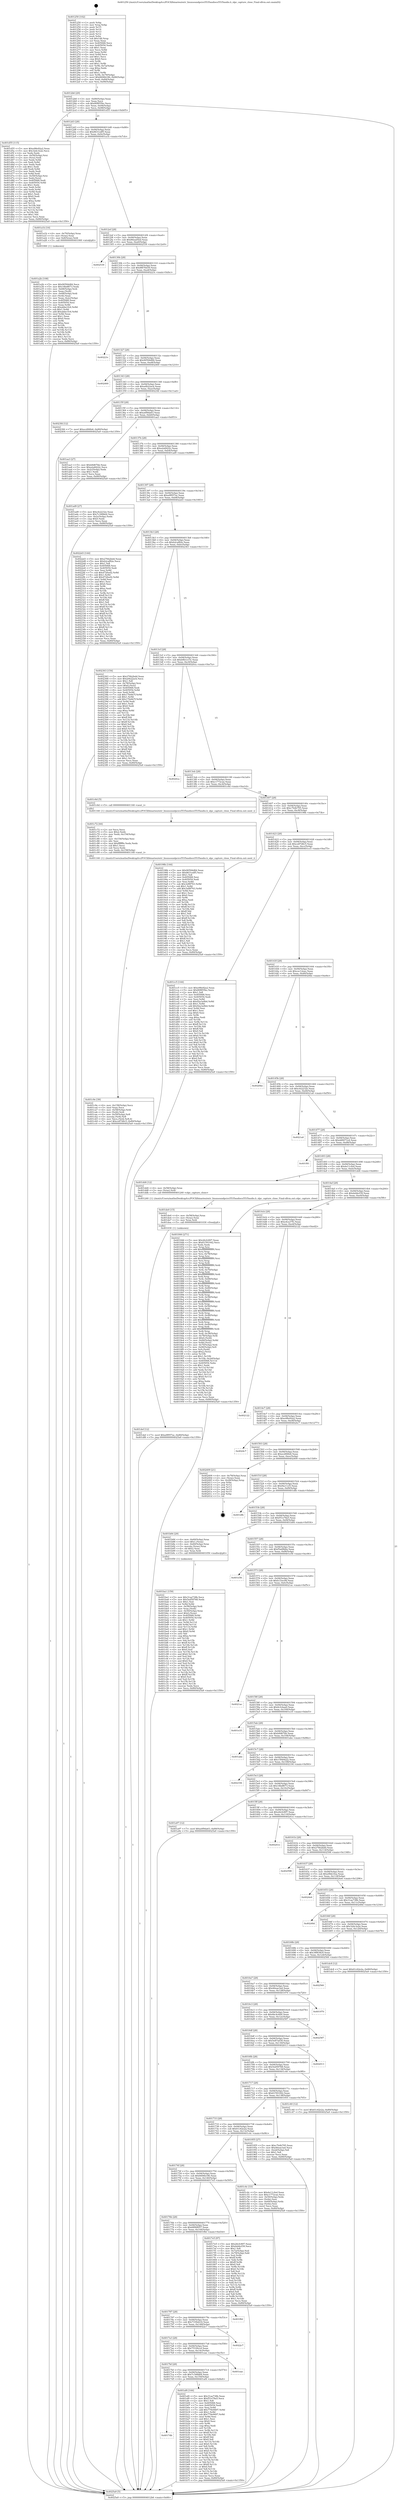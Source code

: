 digraph "0x401250" {
  label = "0x401250 (/mnt/c/Users/mathe/Desktop/tcc/POCII/binaries/extr_linuxsoundpcics5535audiocs5535audio.h_olpc_capture_close_Final-ollvm.out::main(0))"
  labelloc = "t"
  node[shape=record]

  Entry [label="",width=0.3,height=0.3,shape=circle,fillcolor=black,style=filled]
  "0x4012b6" [label="{
     0x4012b6 [29]\l
     | [instrs]\l
     &nbsp;&nbsp;0x4012b6 \<+3\>: mov -0x80(%rbp),%eax\l
     &nbsp;&nbsp;0x4012b9 \<+2\>: mov %eax,%ecx\l
     &nbsp;&nbsp;0x4012bb \<+6\>: sub $0x80f855bc,%ecx\l
     &nbsp;&nbsp;0x4012c1 \<+6\>: mov %eax,-0x94(%rbp)\l
     &nbsp;&nbsp;0x4012c7 \<+6\>: mov %ecx,-0x98(%rbp)\l
     &nbsp;&nbsp;0x4012cd \<+6\>: je 0000000000401d55 \<main+0xb05\>\l
  }"]
  "0x401d55" [label="{
     0x401d55 [115]\l
     | [instrs]\l
     &nbsp;&nbsp;0x401d55 \<+5\>: mov $0xe98e92a2,%eax\l
     &nbsp;&nbsp;0x401d5a \<+5\>: mov $0x32dc3e2e,%ecx\l
     &nbsp;&nbsp;0x401d5f \<+2\>: xor %edx,%edx\l
     &nbsp;&nbsp;0x401d61 \<+4\>: mov -0x50(%rbp),%rsi\l
     &nbsp;&nbsp;0x401d65 \<+2\>: mov (%rsi),%edi\l
     &nbsp;&nbsp;0x401d67 \<+3\>: mov %edx,%r8d\l
     &nbsp;&nbsp;0x401d6a \<+3\>: sub %edi,%r8d\l
     &nbsp;&nbsp;0x401d6d \<+2\>: mov %edx,%edi\l
     &nbsp;&nbsp;0x401d6f \<+3\>: sub $0x1,%edi\l
     &nbsp;&nbsp;0x401d72 \<+3\>: add %edi,%r8d\l
     &nbsp;&nbsp;0x401d75 \<+2\>: mov %edx,%edi\l
     &nbsp;&nbsp;0x401d77 \<+3\>: sub %r8d,%edi\l
     &nbsp;&nbsp;0x401d7a \<+4\>: mov -0x50(%rbp),%rsi\l
     &nbsp;&nbsp;0x401d7e \<+2\>: mov %edi,(%rsi)\l
     &nbsp;&nbsp;0x401d80 \<+7\>: mov 0x405068,%edi\l
     &nbsp;&nbsp;0x401d87 \<+8\>: mov 0x405054,%r8d\l
     &nbsp;&nbsp;0x401d8f \<+3\>: sub $0x1,%edx\l
     &nbsp;&nbsp;0x401d92 \<+3\>: mov %edi,%r9d\l
     &nbsp;&nbsp;0x401d95 \<+3\>: add %edx,%r9d\l
     &nbsp;&nbsp;0x401d98 \<+4\>: imul %r9d,%edi\l
     &nbsp;&nbsp;0x401d9c \<+3\>: and $0x1,%edi\l
     &nbsp;&nbsp;0x401d9f \<+3\>: cmp $0x0,%edi\l
     &nbsp;&nbsp;0x401da2 \<+4\>: sete %r10b\l
     &nbsp;&nbsp;0x401da6 \<+4\>: cmp $0xa,%r8d\l
     &nbsp;&nbsp;0x401daa \<+4\>: setl %r11b\l
     &nbsp;&nbsp;0x401dae \<+3\>: mov %r10b,%bl\l
     &nbsp;&nbsp;0x401db1 \<+3\>: and %r11b,%bl\l
     &nbsp;&nbsp;0x401db4 \<+3\>: xor %r11b,%r10b\l
     &nbsp;&nbsp;0x401db7 \<+3\>: or %r10b,%bl\l
     &nbsp;&nbsp;0x401dba \<+3\>: test $0x1,%bl\l
     &nbsp;&nbsp;0x401dbd \<+3\>: cmovne %ecx,%eax\l
     &nbsp;&nbsp;0x401dc0 \<+3\>: mov %eax,-0x80(%rbp)\l
     &nbsp;&nbsp;0x401dc3 \<+5\>: jmp 00000000004025a9 \<main+0x1359\>\l
  }"]
  "0x4012d3" [label="{
     0x4012d3 [28]\l
     | [instrs]\l
     &nbsp;&nbsp;0x4012d3 \<+5\>: jmp 00000000004012d8 \<main+0x88\>\l
     &nbsp;&nbsp;0x4012d8 \<+6\>: mov -0x94(%rbp),%eax\l
     &nbsp;&nbsp;0x4012de \<+5\>: sub $0x8631edf5,%eax\l
     &nbsp;&nbsp;0x4012e3 \<+6\>: mov %eax,-0x9c(%rbp)\l
     &nbsp;&nbsp;0x4012e9 \<+6\>: je 0000000000401a1b \<main+0x7cb\>\l
  }"]
  Exit [label="",width=0.3,height=0.3,shape=circle,fillcolor=black,style=filled,peripheries=2]
  "0x401a1b" [label="{
     0x401a1b [16]\l
     | [instrs]\l
     &nbsp;&nbsp;0x401a1b \<+4\>: mov -0x70(%rbp),%rax\l
     &nbsp;&nbsp;0x401a1f \<+3\>: mov (%rax),%rax\l
     &nbsp;&nbsp;0x401a22 \<+4\>: mov 0x8(%rax),%rdi\l
     &nbsp;&nbsp;0x401a26 \<+5\>: call 0000000000401060 \<atoi@plt\>\l
     | [calls]\l
     &nbsp;&nbsp;0x401060 \{1\} (unknown)\l
  }"]
  "0x4012ef" [label="{
     0x4012ef [28]\l
     | [instrs]\l
     &nbsp;&nbsp;0x4012ef \<+5\>: jmp 00000000004012f4 \<main+0xa4\>\l
     &nbsp;&nbsp;0x4012f4 \<+6\>: mov -0x94(%rbp),%eax\l
     &nbsp;&nbsp;0x4012fa \<+5\>: sub $0x86ead5ed,%eax\l
     &nbsp;&nbsp;0x4012ff \<+6\>: mov %eax,-0xa0(%rbp)\l
     &nbsp;&nbsp;0x401305 \<+6\>: je 0000000000402539 \<main+0x12e9\>\l
  }"]
  "0x401def" [label="{
     0x401def [12]\l
     | [instrs]\l
     &nbsp;&nbsp;0x401def \<+7\>: movl $0xa9f957ac,-0x80(%rbp)\l
     &nbsp;&nbsp;0x401df6 \<+5\>: jmp 00000000004025a9 \<main+0x1359\>\l
  }"]
  "0x402539" [label="{
     0x402539\l
  }", style=dashed]
  "0x40130b" [label="{
     0x40130b [28]\l
     | [instrs]\l
     &nbsp;&nbsp;0x40130b \<+5\>: jmp 0000000000401310 \<main+0xc0\>\l
     &nbsp;&nbsp;0x401310 \<+6\>: mov -0x94(%rbp),%eax\l
     &nbsp;&nbsp;0x401316 \<+5\>: sub $0x8f676d39,%eax\l
     &nbsp;&nbsp;0x40131b \<+6\>: mov %eax,-0xa4(%rbp)\l
     &nbsp;&nbsp;0x401321 \<+6\>: je 000000000040223c \<main+0xfec\>\l
  }"]
  "0x401de0" [label="{
     0x401de0 [15]\l
     | [instrs]\l
     &nbsp;&nbsp;0x401de0 \<+4\>: mov -0x58(%rbp),%rax\l
     &nbsp;&nbsp;0x401de4 \<+3\>: mov (%rax),%rax\l
     &nbsp;&nbsp;0x401de7 \<+3\>: mov %rax,%rdi\l
     &nbsp;&nbsp;0x401dea \<+5\>: call 0000000000401030 \<free@plt\>\l
     | [calls]\l
     &nbsp;&nbsp;0x401030 \{1\} (unknown)\l
  }"]
  "0x40223c" [label="{
     0x40223c\l
  }", style=dashed]
  "0x401327" [label="{
     0x401327 [28]\l
     | [instrs]\l
     &nbsp;&nbsp;0x401327 \<+5\>: jmp 000000000040132c \<main+0xdc\>\l
     &nbsp;&nbsp;0x40132c \<+6\>: mov -0x94(%rbp),%eax\l
     &nbsp;&nbsp;0x401332 \<+5\>: sub $0x90594d84,%eax\l
     &nbsp;&nbsp;0x401337 \<+6\>: mov %eax,-0xa8(%rbp)\l
     &nbsp;&nbsp;0x40133d \<+6\>: je 0000000000402460 \<main+0x1210\>\l
  }"]
  "0x401c9e" [label="{
     0x401c9e [39]\l
     | [instrs]\l
     &nbsp;&nbsp;0x401c9e \<+6\>: mov -0x158(%rbp),%ecx\l
     &nbsp;&nbsp;0x401ca4 \<+3\>: imul %eax,%ecx\l
     &nbsp;&nbsp;0x401ca7 \<+4\>: mov -0x58(%rbp),%rdi\l
     &nbsp;&nbsp;0x401cab \<+3\>: mov (%rdi),%rdi\l
     &nbsp;&nbsp;0x401cae \<+4\>: mov -0x50(%rbp),%r8\l
     &nbsp;&nbsp;0x401cb2 \<+3\>: movslq (%r8),%r8\l
     &nbsp;&nbsp;0x401cb5 \<+4\>: mov %ecx,(%rdi,%r8,4)\l
     &nbsp;&nbsp;0x401cb9 \<+7\>: movl $0xce87d6c5,-0x80(%rbp)\l
     &nbsp;&nbsp;0x401cc0 \<+5\>: jmp 00000000004025a9 \<main+0x1359\>\l
  }"]
  "0x402460" [label="{
     0x402460\l
  }", style=dashed]
  "0x401343" [label="{
     0x401343 [28]\l
     | [instrs]\l
     &nbsp;&nbsp;0x401343 \<+5\>: jmp 0000000000401348 \<main+0xf8\>\l
     &nbsp;&nbsp;0x401348 \<+6\>: mov -0x94(%rbp),%eax\l
     &nbsp;&nbsp;0x40134e \<+5\>: sub $0xa0b22acb,%eax\l
     &nbsp;&nbsp;0x401353 \<+6\>: mov %eax,-0xac(%rbp)\l
     &nbsp;&nbsp;0x401359 \<+6\>: je 00000000004023fd \<main+0x11ad\>\l
  }"]
  "0x401c72" [label="{
     0x401c72 [44]\l
     | [instrs]\l
     &nbsp;&nbsp;0x401c72 \<+2\>: xor %ecx,%ecx\l
     &nbsp;&nbsp;0x401c74 \<+5\>: mov $0x2,%edx\l
     &nbsp;&nbsp;0x401c79 \<+6\>: mov %edx,-0x154(%rbp)\l
     &nbsp;&nbsp;0x401c7f \<+1\>: cltd\l
     &nbsp;&nbsp;0x401c80 \<+6\>: mov -0x154(%rbp),%esi\l
     &nbsp;&nbsp;0x401c86 \<+2\>: idiv %esi\l
     &nbsp;&nbsp;0x401c88 \<+6\>: imul $0xfffffffe,%edx,%edx\l
     &nbsp;&nbsp;0x401c8e \<+3\>: sub $0x1,%ecx\l
     &nbsp;&nbsp;0x401c91 \<+2\>: sub %ecx,%edx\l
     &nbsp;&nbsp;0x401c93 \<+6\>: mov %edx,-0x158(%rbp)\l
     &nbsp;&nbsp;0x401c99 \<+5\>: call 0000000000401160 \<next_i\>\l
     | [calls]\l
     &nbsp;&nbsp;0x401160 \{1\} (/mnt/c/Users/mathe/Desktop/tcc/POCII/binaries/extr_linuxsoundpcics5535audiocs5535audio.h_olpc_capture_close_Final-ollvm.out::next_i)\l
  }"]
  "0x4023fd" [label="{
     0x4023fd [12]\l
     | [instrs]\l
     &nbsp;&nbsp;0x4023fd \<+7\>: movl $0xecd06fe6,-0x80(%rbp)\l
     &nbsp;&nbsp;0x402404 \<+5\>: jmp 00000000004025a9 \<main+0x1359\>\l
  }"]
  "0x40135f" [label="{
     0x40135f [28]\l
     | [instrs]\l
     &nbsp;&nbsp;0x40135f \<+5\>: jmp 0000000000401364 \<main+0x114\>\l
     &nbsp;&nbsp;0x401364 \<+6\>: mov -0x94(%rbp),%eax\l
     &nbsp;&nbsp;0x40136a \<+5\>: sub $0xa0f9da63,%eax\l
     &nbsp;&nbsp;0x40136f \<+6\>: mov %eax,-0xb0(%rbp)\l
     &nbsp;&nbsp;0x401375 \<+6\>: je 0000000000401aa3 \<main+0x853\>\l
  }"]
  "0x401ba1" [label="{
     0x401ba1 [159]\l
     | [instrs]\l
     &nbsp;&nbsp;0x401ba1 \<+5\>: mov $0x31aa738b,%ecx\l
     &nbsp;&nbsp;0x401ba6 \<+5\>: mov $0x5ed59768,%edx\l
     &nbsp;&nbsp;0x401bab \<+3\>: mov $0x1,%sil\l
     &nbsp;&nbsp;0x401bae \<+3\>: xor %r8d,%r8d\l
     &nbsp;&nbsp;0x401bb1 \<+4\>: mov -0x58(%rbp),%rdi\l
     &nbsp;&nbsp;0x401bb5 \<+3\>: mov %rax,(%rdi)\l
     &nbsp;&nbsp;0x401bb8 \<+4\>: mov -0x50(%rbp),%rax\l
     &nbsp;&nbsp;0x401bbc \<+6\>: movl $0x0,(%rax)\l
     &nbsp;&nbsp;0x401bc2 \<+8\>: mov 0x405068,%r9d\l
     &nbsp;&nbsp;0x401bca \<+8\>: mov 0x405054,%r10d\l
     &nbsp;&nbsp;0x401bd2 \<+4\>: sub $0x1,%r8d\l
     &nbsp;&nbsp;0x401bd6 \<+3\>: mov %r9d,%r11d\l
     &nbsp;&nbsp;0x401bd9 \<+3\>: add %r8d,%r11d\l
     &nbsp;&nbsp;0x401bdc \<+4\>: imul %r11d,%r9d\l
     &nbsp;&nbsp;0x401be0 \<+4\>: and $0x1,%r9d\l
     &nbsp;&nbsp;0x401be4 \<+4\>: cmp $0x0,%r9d\l
     &nbsp;&nbsp;0x401be8 \<+3\>: sete %bl\l
     &nbsp;&nbsp;0x401beb \<+4\>: cmp $0xa,%r10d\l
     &nbsp;&nbsp;0x401bef \<+4\>: setl %r14b\l
     &nbsp;&nbsp;0x401bf3 \<+3\>: mov %bl,%r15b\l
     &nbsp;&nbsp;0x401bf6 \<+4\>: xor $0xff,%r15b\l
     &nbsp;&nbsp;0x401bfa \<+3\>: mov %r14b,%r12b\l
     &nbsp;&nbsp;0x401bfd \<+4\>: xor $0xff,%r12b\l
     &nbsp;&nbsp;0x401c01 \<+4\>: xor $0x0,%sil\l
     &nbsp;&nbsp;0x401c05 \<+3\>: mov %r15b,%r13b\l
     &nbsp;&nbsp;0x401c08 \<+4\>: and $0x0,%r13b\l
     &nbsp;&nbsp;0x401c0c \<+3\>: and %sil,%bl\l
     &nbsp;&nbsp;0x401c0f \<+3\>: mov %r12b,%al\l
     &nbsp;&nbsp;0x401c12 \<+2\>: and $0x0,%al\l
     &nbsp;&nbsp;0x401c14 \<+3\>: and %sil,%r14b\l
     &nbsp;&nbsp;0x401c17 \<+3\>: or %bl,%r13b\l
     &nbsp;&nbsp;0x401c1a \<+3\>: or %r14b,%al\l
     &nbsp;&nbsp;0x401c1d \<+3\>: xor %al,%r13b\l
     &nbsp;&nbsp;0x401c20 \<+3\>: or %r12b,%r15b\l
     &nbsp;&nbsp;0x401c23 \<+4\>: xor $0xff,%r15b\l
     &nbsp;&nbsp;0x401c27 \<+4\>: or $0x0,%sil\l
     &nbsp;&nbsp;0x401c2b \<+3\>: and %sil,%r15b\l
     &nbsp;&nbsp;0x401c2e \<+3\>: or %r15b,%r13b\l
     &nbsp;&nbsp;0x401c31 \<+4\>: test $0x1,%r13b\l
     &nbsp;&nbsp;0x401c35 \<+3\>: cmovne %edx,%ecx\l
     &nbsp;&nbsp;0x401c38 \<+3\>: mov %ecx,-0x80(%rbp)\l
     &nbsp;&nbsp;0x401c3b \<+5\>: jmp 00000000004025a9 \<main+0x1359\>\l
  }"]
  "0x401aa3" [label="{
     0x401aa3 [27]\l
     | [instrs]\l
     &nbsp;&nbsp;0x401aa3 \<+5\>: mov $0xb9d67bb,%eax\l
     &nbsp;&nbsp;0x401aa8 \<+5\>: mov $0xa2a8422c,%ecx\l
     &nbsp;&nbsp;0x401aad \<+3\>: mov -0x2c(%rbp),%edx\l
     &nbsp;&nbsp;0x401ab0 \<+3\>: cmp $0x1,%edx\l
     &nbsp;&nbsp;0x401ab3 \<+3\>: cmovl %ecx,%eax\l
     &nbsp;&nbsp;0x401ab6 \<+3\>: mov %eax,-0x80(%rbp)\l
     &nbsp;&nbsp;0x401ab9 \<+5\>: jmp 00000000004025a9 \<main+0x1359\>\l
  }"]
  "0x40137b" [label="{
     0x40137b [28]\l
     | [instrs]\l
     &nbsp;&nbsp;0x40137b \<+5\>: jmp 0000000000401380 \<main+0x130\>\l
     &nbsp;&nbsp;0x401380 \<+6\>: mov -0x94(%rbp),%eax\l
     &nbsp;&nbsp;0x401386 \<+5\>: sub $0xa2a8422c,%eax\l
     &nbsp;&nbsp;0x40138b \<+6\>: mov %eax,-0xb4(%rbp)\l
     &nbsp;&nbsp;0x401391 \<+6\>: je 0000000000401ad9 \<main+0x889\>\l
  }"]
  "0x4017db" [label="{
     0x4017db\l
  }", style=dashed]
  "0x401ad9" [label="{
     0x401ad9 [27]\l
     | [instrs]\l
     &nbsp;&nbsp;0x401ad9 \<+5\>: mov $0xcfe2232e,%eax\l
     &nbsp;&nbsp;0x401ade \<+5\>: mov $0x7c348b64,%ecx\l
     &nbsp;&nbsp;0x401ae3 \<+3\>: mov -0x2c(%rbp),%edx\l
     &nbsp;&nbsp;0x401ae6 \<+3\>: cmp $0x0,%edx\l
     &nbsp;&nbsp;0x401ae9 \<+3\>: cmove %ecx,%eax\l
     &nbsp;&nbsp;0x401aec \<+3\>: mov %eax,-0x80(%rbp)\l
     &nbsp;&nbsp;0x401aef \<+5\>: jmp 00000000004025a9 \<main+0x1359\>\l
  }"]
  "0x401397" [label="{
     0x401397 [28]\l
     | [instrs]\l
     &nbsp;&nbsp;0x401397 \<+5\>: jmp 000000000040139c \<main+0x14c\>\l
     &nbsp;&nbsp;0x40139c \<+6\>: mov -0x94(%rbp),%eax\l
     &nbsp;&nbsp;0x4013a2 \<+5\>: sub $0xa9f957ac,%eax\l
     &nbsp;&nbsp;0x4013a7 \<+6\>: mov %eax,-0xb8(%rbp)\l
     &nbsp;&nbsp;0x4013ad \<+6\>: je 00000000004022d3 \<main+0x1083\>\l
  }"]
  "0x401af4" [label="{
     0x401af4 [144]\l
     | [instrs]\l
     &nbsp;&nbsp;0x401af4 \<+5\>: mov $0x31aa738b,%eax\l
     &nbsp;&nbsp;0x401af9 \<+5\>: mov $0xf51e78a5,%ecx\l
     &nbsp;&nbsp;0x401afe \<+2\>: mov $0x1,%dl\l
     &nbsp;&nbsp;0x401b00 \<+7\>: mov 0x405068,%esi\l
     &nbsp;&nbsp;0x401b07 \<+7\>: mov 0x405054,%edi\l
     &nbsp;&nbsp;0x401b0e \<+3\>: mov %esi,%r8d\l
     &nbsp;&nbsp;0x401b11 \<+7\>: add $0x779e9497,%r8d\l
     &nbsp;&nbsp;0x401b18 \<+4\>: sub $0x1,%r8d\l
     &nbsp;&nbsp;0x401b1c \<+7\>: sub $0x779e9497,%r8d\l
     &nbsp;&nbsp;0x401b23 \<+4\>: imul %r8d,%esi\l
     &nbsp;&nbsp;0x401b27 \<+3\>: and $0x1,%esi\l
     &nbsp;&nbsp;0x401b2a \<+3\>: cmp $0x0,%esi\l
     &nbsp;&nbsp;0x401b2d \<+4\>: sete %r9b\l
     &nbsp;&nbsp;0x401b31 \<+3\>: cmp $0xa,%edi\l
     &nbsp;&nbsp;0x401b34 \<+4\>: setl %r10b\l
     &nbsp;&nbsp;0x401b38 \<+3\>: mov %r9b,%r11b\l
     &nbsp;&nbsp;0x401b3b \<+4\>: xor $0xff,%r11b\l
     &nbsp;&nbsp;0x401b3f \<+3\>: mov %r10b,%bl\l
     &nbsp;&nbsp;0x401b42 \<+3\>: xor $0xff,%bl\l
     &nbsp;&nbsp;0x401b45 \<+3\>: xor $0x0,%dl\l
     &nbsp;&nbsp;0x401b48 \<+3\>: mov %r11b,%r14b\l
     &nbsp;&nbsp;0x401b4b \<+4\>: and $0x0,%r14b\l
     &nbsp;&nbsp;0x401b4f \<+3\>: and %dl,%r9b\l
     &nbsp;&nbsp;0x401b52 \<+3\>: mov %bl,%r15b\l
     &nbsp;&nbsp;0x401b55 \<+4\>: and $0x0,%r15b\l
     &nbsp;&nbsp;0x401b59 \<+3\>: and %dl,%r10b\l
     &nbsp;&nbsp;0x401b5c \<+3\>: or %r9b,%r14b\l
     &nbsp;&nbsp;0x401b5f \<+3\>: or %r10b,%r15b\l
     &nbsp;&nbsp;0x401b62 \<+3\>: xor %r15b,%r14b\l
     &nbsp;&nbsp;0x401b65 \<+3\>: or %bl,%r11b\l
     &nbsp;&nbsp;0x401b68 \<+4\>: xor $0xff,%r11b\l
     &nbsp;&nbsp;0x401b6c \<+3\>: or $0x0,%dl\l
     &nbsp;&nbsp;0x401b6f \<+3\>: and %dl,%r11b\l
     &nbsp;&nbsp;0x401b72 \<+3\>: or %r11b,%r14b\l
     &nbsp;&nbsp;0x401b75 \<+4\>: test $0x1,%r14b\l
     &nbsp;&nbsp;0x401b79 \<+3\>: cmovne %ecx,%eax\l
     &nbsp;&nbsp;0x401b7c \<+3\>: mov %eax,-0x80(%rbp)\l
     &nbsp;&nbsp;0x401b7f \<+5\>: jmp 00000000004025a9 \<main+0x1359\>\l
  }"]
  "0x4022d3" [label="{
     0x4022d3 [144]\l
     | [instrs]\l
     &nbsp;&nbsp;0x4022d3 \<+5\>: mov $0x276b2bdd,%eax\l
     &nbsp;&nbsp;0x4022d8 \<+5\>: mov $0xb2caf82e,%ecx\l
     &nbsp;&nbsp;0x4022dd \<+2\>: mov $0x1,%dl\l
     &nbsp;&nbsp;0x4022df \<+7\>: mov 0x405068,%esi\l
     &nbsp;&nbsp;0x4022e6 \<+7\>: mov 0x405054,%edi\l
     &nbsp;&nbsp;0x4022ed \<+3\>: mov %esi,%r8d\l
     &nbsp;&nbsp;0x4022f0 \<+7\>: sub $0x472feef2,%r8d\l
     &nbsp;&nbsp;0x4022f7 \<+4\>: sub $0x1,%r8d\l
     &nbsp;&nbsp;0x4022fb \<+7\>: add $0x472feef2,%r8d\l
     &nbsp;&nbsp;0x402302 \<+4\>: imul %r8d,%esi\l
     &nbsp;&nbsp;0x402306 \<+3\>: and $0x1,%esi\l
     &nbsp;&nbsp;0x402309 \<+3\>: cmp $0x0,%esi\l
     &nbsp;&nbsp;0x40230c \<+4\>: sete %r9b\l
     &nbsp;&nbsp;0x402310 \<+3\>: cmp $0xa,%edi\l
     &nbsp;&nbsp;0x402313 \<+4\>: setl %r10b\l
     &nbsp;&nbsp;0x402317 \<+3\>: mov %r9b,%r11b\l
     &nbsp;&nbsp;0x40231a \<+4\>: xor $0xff,%r11b\l
     &nbsp;&nbsp;0x40231e \<+3\>: mov %r10b,%bl\l
     &nbsp;&nbsp;0x402321 \<+3\>: xor $0xff,%bl\l
     &nbsp;&nbsp;0x402324 \<+3\>: xor $0x1,%dl\l
     &nbsp;&nbsp;0x402327 \<+3\>: mov %r11b,%r14b\l
     &nbsp;&nbsp;0x40232a \<+4\>: and $0xff,%r14b\l
     &nbsp;&nbsp;0x40232e \<+3\>: and %dl,%r9b\l
     &nbsp;&nbsp;0x402331 \<+3\>: mov %bl,%r15b\l
     &nbsp;&nbsp;0x402334 \<+4\>: and $0xff,%r15b\l
     &nbsp;&nbsp;0x402338 \<+3\>: and %dl,%r10b\l
     &nbsp;&nbsp;0x40233b \<+3\>: or %r9b,%r14b\l
     &nbsp;&nbsp;0x40233e \<+3\>: or %r10b,%r15b\l
     &nbsp;&nbsp;0x402341 \<+3\>: xor %r15b,%r14b\l
     &nbsp;&nbsp;0x402344 \<+3\>: or %bl,%r11b\l
     &nbsp;&nbsp;0x402347 \<+4\>: xor $0xff,%r11b\l
     &nbsp;&nbsp;0x40234b \<+3\>: or $0x1,%dl\l
     &nbsp;&nbsp;0x40234e \<+3\>: and %dl,%r11b\l
     &nbsp;&nbsp;0x402351 \<+3\>: or %r11b,%r14b\l
     &nbsp;&nbsp;0x402354 \<+4\>: test $0x1,%r14b\l
     &nbsp;&nbsp;0x402358 \<+3\>: cmovne %ecx,%eax\l
     &nbsp;&nbsp;0x40235b \<+3\>: mov %eax,-0x80(%rbp)\l
     &nbsp;&nbsp;0x40235e \<+5\>: jmp 00000000004025a9 \<main+0x1359\>\l
  }"]
  "0x4013b3" [label="{
     0x4013b3 [28]\l
     | [instrs]\l
     &nbsp;&nbsp;0x4013b3 \<+5\>: jmp 00000000004013b8 \<main+0x168\>\l
     &nbsp;&nbsp;0x4013b8 \<+6\>: mov -0x94(%rbp),%eax\l
     &nbsp;&nbsp;0x4013be \<+5\>: sub $0xb2caf82e,%eax\l
     &nbsp;&nbsp;0x4013c3 \<+6\>: mov %eax,-0xbc(%rbp)\l
     &nbsp;&nbsp;0x4013c9 \<+6\>: je 0000000000402363 \<main+0x1113\>\l
  }"]
  "0x4017bf" [label="{
     0x4017bf [28]\l
     | [instrs]\l
     &nbsp;&nbsp;0x4017bf \<+5\>: jmp 00000000004017c4 \<main+0x574\>\l
     &nbsp;&nbsp;0x4017c4 \<+6\>: mov -0x94(%rbp),%eax\l
     &nbsp;&nbsp;0x4017ca \<+5\>: sub $0x7c348b64,%eax\l
     &nbsp;&nbsp;0x4017cf \<+6\>: mov %eax,-0x150(%rbp)\l
     &nbsp;&nbsp;0x4017d5 \<+6\>: je 0000000000401af4 \<main+0x8a4\>\l
  }"]
  "0x402363" [label="{
     0x402363 [154]\l
     | [instrs]\l
     &nbsp;&nbsp;0x402363 \<+5\>: mov $0x276b2bdd,%eax\l
     &nbsp;&nbsp;0x402368 \<+5\>: mov $0xa0b22acb,%ecx\l
     &nbsp;&nbsp;0x40236d \<+2\>: mov $0x1,%dl\l
     &nbsp;&nbsp;0x40236f \<+4\>: mov -0x78(%rbp),%rsi\l
     &nbsp;&nbsp;0x402373 \<+6\>: movl $0x0,(%rsi)\l
     &nbsp;&nbsp;0x402379 \<+7\>: mov 0x405068,%edi\l
     &nbsp;&nbsp;0x402380 \<+8\>: mov 0x405054,%r8d\l
     &nbsp;&nbsp;0x402388 \<+3\>: mov %edi,%r9d\l
     &nbsp;&nbsp;0x40238b \<+7\>: sub $0x17fe6b7f,%r9d\l
     &nbsp;&nbsp;0x402392 \<+4\>: sub $0x1,%r9d\l
     &nbsp;&nbsp;0x402396 \<+7\>: add $0x17fe6b7f,%r9d\l
     &nbsp;&nbsp;0x40239d \<+4\>: imul %r9d,%edi\l
     &nbsp;&nbsp;0x4023a1 \<+3\>: and $0x1,%edi\l
     &nbsp;&nbsp;0x4023a4 \<+3\>: cmp $0x0,%edi\l
     &nbsp;&nbsp;0x4023a7 \<+4\>: sete %r10b\l
     &nbsp;&nbsp;0x4023ab \<+4\>: cmp $0xa,%r8d\l
     &nbsp;&nbsp;0x4023af \<+4\>: setl %r11b\l
     &nbsp;&nbsp;0x4023b3 \<+3\>: mov %r10b,%bl\l
     &nbsp;&nbsp;0x4023b6 \<+3\>: xor $0xff,%bl\l
     &nbsp;&nbsp;0x4023b9 \<+3\>: mov %r11b,%r14b\l
     &nbsp;&nbsp;0x4023bc \<+4\>: xor $0xff,%r14b\l
     &nbsp;&nbsp;0x4023c0 \<+3\>: xor $0x0,%dl\l
     &nbsp;&nbsp;0x4023c3 \<+3\>: mov %bl,%r15b\l
     &nbsp;&nbsp;0x4023c6 \<+4\>: and $0x0,%r15b\l
     &nbsp;&nbsp;0x4023ca \<+3\>: and %dl,%r10b\l
     &nbsp;&nbsp;0x4023cd \<+3\>: mov %r14b,%r12b\l
     &nbsp;&nbsp;0x4023d0 \<+4\>: and $0x0,%r12b\l
     &nbsp;&nbsp;0x4023d4 \<+3\>: and %dl,%r11b\l
     &nbsp;&nbsp;0x4023d7 \<+3\>: or %r10b,%r15b\l
     &nbsp;&nbsp;0x4023da \<+3\>: or %r11b,%r12b\l
     &nbsp;&nbsp;0x4023dd \<+3\>: xor %r12b,%r15b\l
     &nbsp;&nbsp;0x4023e0 \<+3\>: or %r14b,%bl\l
     &nbsp;&nbsp;0x4023e3 \<+3\>: xor $0xff,%bl\l
     &nbsp;&nbsp;0x4023e6 \<+3\>: or $0x0,%dl\l
     &nbsp;&nbsp;0x4023e9 \<+2\>: and %dl,%bl\l
     &nbsp;&nbsp;0x4023eb \<+3\>: or %bl,%r15b\l
     &nbsp;&nbsp;0x4023ee \<+4\>: test $0x1,%r15b\l
     &nbsp;&nbsp;0x4023f2 \<+3\>: cmovne %ecx,%eax\l
     &nbsp;&nbsp;0x4023f5 \<+3\>: mov %eax,-0x80(%rbp)\l
     &nbsp;&nbsp;0x4023f8 \<+5\>: jmp 00000000004025a9 \<main+0x1359\>\l
  }"]
  "0x4013cf" [label="{
     0x4013cf [28]\l
     | [instrs]\l
     &nbsp;&nbsp;0x4013cf \<+5\>: jmp 00000000004013d4 \<main+0x184\>\l
     &nbsp;&nbsp;0x4013d4 \<+6\>: mov -0x94(%rbp),%eax\l
     &nbsp;&nbsp;0x4013da \<+5\>: sub $0xb9b1e15c,%eax\l
     &nbsp;&nbsp;0x4013df \<+6\>: mov %eax,-0xc0(%rbp)\l
     &nbsp;&nbsp;0x4013e5 \<+6\>: je 00000000004020ca \<main+0xe7a\>\l
  }"]
  "0x401eae" [label="{
     0x401eae\l
  }", style=dashed]
  "0x4020ca" [label="{
     0x4020ca\l
  }", style=dashed]
  "0x4013eb" [label="{
     0x4013eb [28]\l
     | [instrs]\l
     &nbsp;&nbsp;0x4013eb \<+5\>: jmp 00000000004013f0 \<main+0x1a0\>\l
     &nbsp;&nbsp;0x4013f0 \<+6\>: mov -0x94(%rbp),%eax\l
     &nbsp;&nbsp;0x4013f6 \<+5\>: sub $0xc1772cae,%eax\l
     &nbsp;&nbsp;0x4013fb \<+6\>: mov %eax,-0xc4(%rbp)\l
     &nbsp;&nbsp;0x401401 \<+6\>: je 0000000000401c6d \<main+0xa1d\>\l
  }"]
  "0x4017a3" [label="{
     0x4017a3 [28]\l
     | [instrs]\l
     &nbsp;&nbsp;0x4017a3 \<+5\>: jmp 00000000004017a8 \<main+0x558\>\l
     &nbsp;&nbsp;0x4017a8 \<+6\>: mov -0x94(%rbp),%eax\l
     &nbsp;&nbsp;0x4017ae \<+5\>: sub $0x75109ccd,%eax\l
     &nbsp;&nbsp;0x4017b3 \<+6\>: mov %eax,-0x14c(%rbp)\l
     &nbsp;&nbsp;0x4017b9 \<+6\>: je 0000000000401eae \<main+0xc5e\>\l
  }"]
  "0x401c6d" [label="{
     0x401c6d [5]\l
     | [instrs]\l
     &nbsp;&nbsp;0x401c6d \<+5\>: call 0000000000401160 \<next_i\>\l
     | [calls]\l
     &nbsp;&nbsp;0x401160 \{1\} (/mnt/c/Users/mathe/Desktop/tcc/POCII/binaries/extr_linuxsoundpcics5535audiocs5535audio.h_olpc_capture_close_Final-ollvm.out::next_i)\l
  }"]
  "0x401407" [label="{
     0x401407 [28]\l
     | [instrs]\l
     &nbsp;&nbsp;0x401407 \<+5\>: jmp 000000000040140c \<main+0x1bc\>\l
     &nbsp;&nbsp;0x40140c \<+6\>: mov -0x94(%rbp),%eax\l
     &nbsp;&nbsp;0x401412 \<+5\>: sub $0xc7b4b795,%eax\l
     &nbsp;&nbsp;0x401417 \<+6\>: mov %eax,-0xc8(%rbp)\l
     &nbsp;&nbsp;0x40141d \<+6\>: je 000000000040198b \<main+0x73b\>\l
  }"]
  "0x4022c7" [label="{
     0x4022c7\l
  }", style=dashed]
  "0x40198b" [label="{
     0x40198b [144]\l
     | [instrs]\l
     &nbsp;&nbsp;0x40198b \<+5\>: mov $0x90594d84,%eax\l
     &nbsp;&nbsp;0x401990 \<+5\>: mov $0x8631edf5,%ecx\l
     &nbsp;&nbsp;0x401995 \<+2\>: mov $0x1,%dl\l
     &nbsp;&nbsp;0x401997 \<+7\>: mov 0x405068,%esi\l
     &nbsp;&nbsp;0x40199e \<+7\>: mov 0x405054,%edi\l
     &nbsp;&nbsp;0x4019a5 \<+3\>: mov %esi,%r8d\l
     &nbsp;&nbsp;0x4019a8 \<+7\>: sub $0x3ef8f763,%r8d\l
     &nbsp;&nbsp;0x4019af \<+4\>: sub $0x1,%r8d\l
     &nbsp;&nbsp;0x4019b3 \<+7\>: add $0x3ef8f763,%r8d\l
     &nbsp;&nbsp;0x4019ba \<+4\>: imul %r8d,%esi\l
     &nbsp;&nbsp;0x4019be \<+3\>: and $0x1,%esi\l
     &nbsp;&nbsp;0x4019c1 \<+3\>: cmp $0x0,%esi\l
     &nbsp;&nbsp;0x4019c4 \<+4\>: sete %r9b\l
     &nbsp;&nbsp;0x4019c8 \<+3\>: cmp $0xa,%edi\l
     &nbsp;&nbsp;0x4019cb \<+4\>: setl %r10b\l
     &nbsp;&nbsp;0x4019cf \<+3\>: mov %r9b,%r11b\l
     &nbsp;&nbsp;0x4019d2 \<+4\>: xor $0xff,%r11b\l
     &nbsp;&nbsp;0x4019d6 \<+3\>: mov %r10b,%bl\l
     &nbsp;&nbsp;0x4019d9 \<+3\>: xor $0xff,%bl\l
     &nbsp;&nbsp;0x4019dc \<+3\>: xor $0x1,%dl\l
     &nbsp;&nbsp;0x4019df \<+3\>: mov %r11b,%r14b\l
     &nbsp;&nbsp;0x4019e2 \<+4\>: and $0xff,%r14b\l
     &nbsp;&nbsp;0x4019e6 \<+3\>: and %dl,%r9b\l
     &nbsp;&nbsp;0x4019e9 \<+3\>: mov %bl,%r15b\l
     &nbsp;&nbsp;0x4019ec \<+4\>: and $0xff,%r15b\l
     &nbsp;&nbsp;0x4019f0 \<+3\>: and %dl,%r10b\l
     &nbsp;&nbsp;0x4019f3 \<+3\>: or %r9b,%r14b\l
     &nbsp;&nbsp;0x4019f6 \<+3\>: or %r10b,%r15b\l
     &nbsp;&nbsp;0x4019f9 \<+3\>: xor %r15b,%r14b\l
     &nbsp;&nbsp;0x4019fc \<+3\>: or %bl,%r11b\l
     &nbsp;&nbsp;0x4019ff \<+4\>: xor $0xff,%r11b\l
     &nbsp;&nbsp;0x401a03 \<+3\>: or $0x1,%dl\l
     &nbsp;&nbsp;0x401a06 \<+3\>: and %dl,%r11b\l
     &nbsp;&nbsp;0x401a09 \<+3\>: or %r11b,%r14b\l
     &nbsp;&nbsp;0x401a0c \<+4\>: test $0x1,%r14b\l
     &nbsp;&nbsp;0x401a10 \<+3\>: cmovne %ecx,%eax\l
     &nbsp;&nbsp;0x401a13 \<+3\>: mov %eax,-0x80(%rbp)\l
     &nbsp;&nbsp;0x401a16 \<+5\>: jmp 00000000004025a9 \<main+0x1359\>\l
  }"]
  "0x401423" [label="{
     0x401423 [28]\l
     | [instrs]\l
     &nbsp;&nbsp;0x401423 \<+5\>: jmp 0000000000401428 \<main+0x1d8\>\l
     &nbsp;&nbsp;0x401428 \<+6\>: mov -0x94(%rbp),%eax\l
     &nbsp;&nbsp;0x40142e \<+5\>: sub $0xce87d6c5,%eax\l
     &nbsp;&nbsp;0x401433 \<+6\>: mov %eax,-0xcc(%rbp)\l
     &nbsp;&nbsp;0x401439 \<+6\>: je 0000000000401cc5 \<main+0xa75\>\l
  }"]
  "0x401787" [label="{
     0x401787 [28]\l
     | [instrs]\l
     &nbsp;&nbsp;0x401787 \<+5\>: jmp 000000000040178c \<main+0x53c\>\l
     &nbsp;&nbsp;0x40178c \<+6\>: mov -0x94(%rbp),%eax\l
     &nbsp;&nbsp;0x401792 \<+5\>: sub $0x7339eb16,%eax\l
     &nbsp;&nbsp;0x401797 \<+6\>: mov %eax,-0x148(%rbp)\l
     &nbsp;&nbsp;0x40179d \<+6\>: je 00000000004022c7 \<main+0x1077\>\l
  }"]
  "0x401cc5" [label="{
     0x401cc5 [144]\l
     | [instrs]\l
     &nbsp;&nbsp;0x401cc5 \<+5\>: mov $0xe98e92a2,%eax\l
     &nbsp;&nbsp;0x401cca \<+5\>: mov $0x80f855bc,%ecx\l
     &nbsp;&nbsp;0x401ccf \<+2\>: mov $0x1,%dl\l
     &nbsp;&nbsp;0x401cd1 \<+7\>: mov 0x405068,%esi\l
     &nbsp;&nbsp;0x401cd8 \<+7\>: mov 0x405054,%edi\l
     &nbsp;&nbsp;0x401cdf \<+3\>: mov %esi,%r8d\l
     &nbsp;&nbsp;0x401ce2 \<+7\>: sub $0x92a3a9b4,%r8d\l
     &nbsp;&nbsp;0x401ce9 \<+4\>: sub $0x1,%r8d\l
     &nbsp;&nbsp;0x401ced \<+7\>: add $0x92a3a9b4,%r8d\l
     &nbsp;&nbsp;0x401cf4 \<+4\>: imul %r8d,%esi\l
     &nbsp;&nbsp;0x401cf8 \<+3\>: and $0x1,%esi\l
     &nbsp;&nbsp;0x401cfb \<+3\>: cmp $0x0,%esi\l
     &nbsp;&nbsp;0x401cfe \<+4\>: sete %r9b\l
     &nbsp;&nbsp;0x401d02 \<+3\>: cmp $0xa,%edi\l
     &nbsp;&nbsp;0x401d05 \<+4\>: setl %r10b\l
     &nbsp;&nbsp;0x401d09 \<+3\>: mov %r9b,%r11b\l
     &nbsp;&nbsp;0x401d0c \<+4\>: xor $0xff,%r11b\l
     &nbsp;&nbsp;0x401d10 \<+3\>: mov %r10b,%bl\l
     &nbsp;&nbsp;0x401d13 \<+3\>: xor $0xff,%bl\l
     &nbsp;&nbsp;0x401d16 \<+3\>: xor $0x0,%dl\l
     &nbsp;&nbsp;0x401d19 \<+3\>: mov %r11b,%r14b\l
     &nbsp;&nbsp;0x401d1c \<+4\>: and $0x0,%r14b\l
     &nbsp;&nbsp;0x401d20 \<+3\>: and %dl,%r9b\l
     &nbsp;&nbsp;0x401d23 \<+3\>: mov %bl,%r15b\l
     &nbsp;&nbsp;0x401d26 \<+4\>: and $0x0,%r15b\l
     &nbsp;&nbsp;0x401d2a \<+3\>: and %dl,%r10b\l
     &nbsp;&nbsp;0x401d2d \<+3\>: or %r9b,%r14b\l
     &nbsp;&nbsp;0x401d30 \<+3\>: or %r10b,%r15b\l
     &nbsp;&nbsp;0x401d33 \<+3\>: xor %r15b,%r14b\l
     &nbsp;&nbsp;0x401d36 \<+3\>: or %bl,%r11b\l
     &nbsp;&nbsp;0x401d39 \<+4\>: xor $0xff,%r11b\l
     &nbsp;&nbsp;0x401d3d \<+3\>: or $0x0,%dl\l
     &nbsp;&nbsp;0x401d40 \<+3\>: and %dl,%r11b\l
     &nbsp;&nbsp;0x401d43 \<+3\>: or %r11b,%r14b\l
     &nbsp;&nbsp;0x401d46 \<+4\>: test $0x1,%r14b\l
     &nbsp;&nbsp;0x401d4a \<+3\>: cmovne %ecx,%eax\l
     &nbsp;&nbsp;0x401d4d \<+3\>: mov %eax,-0x80(%rbp)\l
     &nbsp;&nbsp;0x401d50 \<+5\>: jmp 00000000004025a9 \<main+0x1359\>\l
  }"]
  "0x40143f" [label="{
     0x40143f [28]\l
     | [instrs]\l
     &nbsp;&nbsp;0x40143f \<+5\>: jmp 0000000000401444 \<main+0x1f4\>\l
     &nbsp;&nbsp;0x401444 \<+6\>: mov -0x94(%rbp),%eax\l
     &nbsp;&nbsp;0x40144a \<+5\>: sub $0xcec12eac,%eax\l
     &nbsp;&nbsp;0x40144f \<+6\>: mov %eax,-0xd0(%rbp)\l
     &nbsp;&nbsp;0x401455 \<+6\>: je 00000000004020be \<main+0xe6e\>\l
  }"]
  "0x401f8d" [label="{
     0x401f8d\l
  }", style=dashed]
  "0x4020be" [label="{
     0x4020be\l
  }", style=dashed]
  "0x40145b" [label="{
     0x40145b [28]\l
     | [instrs]\l
     &nbsp;&nbsp;0x40145b \<+5\>: jmp 0000000000401460 \<main+0x210\>\l
     &nbsp;&nbsp;0x401460 \<+6\>: mov -0x94(%rbp),%eax\l
     &nbsp;&nbsp;0x401466 \<+5\>: sub $0xcfe2232e,%eax\l
     &nbsp;&nbsp;0x40146b \<+6\>: mov %eax,-0xd4(%rbp)\l
     &nbsp;&nbsp;0x401471 \<+6\>: je 00000000004021a0 \<main+0xf50\>\l
  }"]
  "0x401a2b" [label="{
     0x401a2b [108]\l
     | [instrs]\l
     &nbsp;&nbsp;0x401a2b \<+5\>: mov $0x90594d84,%ecx\l
     &nbsp;&nbsp;0x401a30 \<+5\>: mov $0x18bdf673,%edx\l
     &nbsp;&nbsp;0x401a35 \<+4\>: mov -0x68(%rbp),%rdi\l
     &nbsp;&nbsp;0x401a39 \<+2\>: mov %eax,(%rdi)\l
     &nbsp;&nbsp;0x401a3b \<+4\>: mov -0x68(%rbp),%rdi\l
     &nbsp;&nbsp;0x401a3f \<+2\>: mov (%rdi),%eax\l
     &nbsp;&nbsp;0x401a41 \<+3\>: mov %eax,-0x2c(%rbp)\l
     &nbsp;&nbsp;0x401a44 \<+7\>: mov 0x405068,%eax\l
     &nbsp;&nbsp;0x401a4b \<+7\>: mov 0x405054,%esi\l
     &nbsp;&nbsp;0x401a52 \<+3\>: mov %eax,%r8d\l
     &nbsp;&nbsp;0x401a55 \<+7\>: sub $0xabbe1fc6,%r8d\l
     &nbsp;&nbsp;0x401a5c \<+4\>: sub $0x1,%r8d\l
     &nbsp;&nbsp;0x401a60 \<+7\>: add $0xabbe1fc6,%r8d\l
     &nbsp;&nbsp;0x401a67 \<+4\>: imul %r8d,%eax\l
     &nbsp;&nbsp;0x401a6b \<+3\>: and $0x1,%eax\l
     &nbsp;&nbsp;0x401a6e \<+3\>: cmp $0x0,%eax\l
     &nbsp;&nbsp;0x401a71 \<+4\>: sete %r9b\l
     &nbsp;&nbsp;0x401a75 \<+3\>: cmp $0xa,%esi\l
     &nbsp;&nbsp;0x401a78 \<+4\>: setl %r10b\l
     &nbsp;&nbsp;0x401a7c \<+3\>: mov %r9b,%r11b\l
     &nbsp;&nbsp;0x401a7f \<+3\>: and %r10b,%r11b\l
     &nbsp;&nbsp;0x401a82 \<+3\>: xor %r10b,%r9b\l
     &nbsp;&nbsp;0x401a85 \<+3\>: or %r9b,%r11b\l
     &nbsp;&nbsp;0x401a88 \<+4\>: test $0x1,%r11b\l
     &nbsp;&nbsp;0x401a8c \<+3\>: cmovne %edx,%ecx\l
     &nbsp;&nbsp;0x401a8f \<+3\>: mov %ecx,-0x80(%rbp)\l
     &nbsp;&nbsp;0x401a92 \<+5\>: jmp 00000000004025a9 \<main+0x1359\>\l
  }"]
  "0x4021a0" [label="{
     0x4021a0\l
  }", style=dashed]
  "0x401477" [label="{
     0x401477 [28]\l
     | [instrs]\l
     &nbsp;&nbsp;0x401477 \<+5\>: jmp 000000000040147c \<main+0x22c\>\l
     &nbsp;&nbsp;0x40147c \<+6\>: mov -0x94(%rbp),%eax\l
     &nbsp;&nbsp;0x401482 \<+5\>: sub $0xdd0071e4,%eax\l
     &nbsp;&nbsp;0x401487 \<+6\>: mov %eax,-0xd8(%rbp)\l
     &nbsp;&nbsp;0x40148d \<+6\>: je 0000000000401f81 \<main+0xd31\>\l
  }"]
  "0x401250" [label="{
     0x401250 [102]\l
     | [instrs]\l
     &nbsp;&nbsp;0x401250 \<+1\>: push %rbp\l
     &nbsp;&nbsp;0x401251 \<+3\>: mov %rsp,%rbp\l
     &nbsp;&nbsp;0x401254 \<+2\>: push %r15\l
     &nbsp;&nbsp;0x401256 \<+2\>: push %r14\l
     &nbsp;&nbsp;0x401258 \<+2\>: push %r13\l
     &nbsp;&nbsp;0x40125a \<+2\>: push %r12\l
     &nbsp;&nbsp;0x40125c \<+1\>: push %rbx\l
     &nbsp;&nbsp;0x40125d \<+7\>: sub $0x148,%rsp\l
     &nbsp;&nbsp;0x401264 \<+2\>: xor %eax,%eax\l
     &nbsp;&nbsp;0x401266 \<+7\>: mov 0x405068,%ecx\l
     &nbsp;&nbsp;0x40126d \<+7\>: mov 0x405054,%edx\l
     &nbsp;&nbsp;0x401274 \<+3\>: sub $0x1,%eax\l
     &nbsp;&nbsp;0x401277 \<+3\>: mov %ecx,%r8d\l
     &nbsp;&nbsp;0x40127a \<+3\>: add %eax,%r8d\l
     &nbsp;&nbsp;0x40127d \<+4\>: imul %r8d,%ecx\l
     &nbsp;&nbsp;0x401281 \<+3\>: and $0x1,%ecx\l
     &nbsp;&nbsp;0x401284 \<+3\>: cmp $0x0,%ecx\l
     &nbsp;&nbsp;0x401287 \<+4\>: sete %r9b\l
     &nbsp;&nbsp;0x40128b \<+4\>: and $0x1,%r9b\l
     &nbsp;&nbsp;0x40128f \<+4\>: mov %r9b,-0x7a(%rbp)\l
     &nbsp;&nbsp;0x401293 \<+3\>: cmp $0xa,%edx\l
     &nbsp;&nbsp;0x401296 \<+4\>: setl %r9b\l
     &nbsp;&nbsp;0x40129a \<+4\>: and $0x1,%r9b\l
     &nbsp;&nbsp;0x40129e \<+4\>: mov %r9b,-0x79(%rbp)\l
     &nbsp;&nbsp;0x4012a2 \<+7\>: movl $0x6606b186,-0x80(%rbp)\l
     &nbsp;&nbsp;0x4012a9 \<+6\>: mov %edi,-0x84(%rbp)\l
     &nbsp;&nbsp;0x4012af \<+7\>: mov %rsi,-0x90(%rbp)\l
  }"]
  "0x401f81" [label="{
     0x401f81\l
  }", style=dashed]
  "0x401493" [label="{
     0x401493 [28]\l
     | [instrs]\l
     &nbsp;&nbsp;0x401493 \<+5\>: jmp 0000000000401498 \<main+0x248\>\l
     &nbsp;&nbsp;0x401498 \<+6\>: mov -0x94(%rbp),%eax\l
     &nbsp;&nbsp;0x40149e \<+5\>: sub $0xde11cfed,%eax\l
     &nbsp;&nbsp;0x4014a3 \<+6\>: mov %eax,-0xdc(%rbp)\l
     &nbsp;&nbsp;0x4014a9 \<+6\>: je 0000000000401dd4 \<main+0xb84\>\l
  }"]
  "0x4025a9" [label="{
     0x4025a9 [5]\l
     | [instrs]\l
     &nbsp;&nbsp;0x4025a9 \<+5\>: jmp 00000000004012b6 \<main+0x66\>\l
  }"]
  "0x401dd4" [label="{
     0x401dd4 [12]\l
     | [instrs]\l
     &nbsp;&nbsp;0x401dd4 \<+4\>: mov -0x58(%rbp),%rax\l
     &nbsp;&nbsp;0x401dd8 \<+3\>: mov (%rax),%rdi\l
     &nbsp;&nbsp;0x401ddb \<+5\>: call 0000000000401240 \<olpc_capture_close\>\l
     | [calls]\l
     &nbsp;&nbsp;0x401240 \{1\} (/mnt/c/Users/mathe/Desktop/tcc/POCII/binaries/extr_linuxsoundpcics5535audiocs5535audio.h_olpc_capture_close_Final-ollvm.out::olpc_capture_close)\l
  }"]
  "0x4014af" [label="{
     0x4014af [28]\l
     | [instrs]\l
     &nbsp;&nbsp;0x4014af \<+5\>: jmp 00000000004014b4 \<main+0x264\>\l
     &nbsp;&nbsp;0x4014b4 \<+6\>: mov -0x94(%rbp),%eax\l
     &nbsp;&nbsp;0x4014ba \<+5\>: sub $0xdebbcf39,%eax\l
     &nbsp;&nbsp;0x4014bf \<+6\>: mov %eax,-0xe0(%rbp)\l
     &nbsp;&nbsp;0x4014c5 \<+6\>: je 0000000000401846 \<main+0x5f6\>\l
  }"]
  "0x40176b" [label="{
     0x40176b [28]\l
     | [instrs]\l
     &nbsp;&nbsp;0x40176b \<+5\>: jmp 0000000000401770 \<main+0x520\>\l
     &nbsp;&nbsp;0x401770 \<+6\>: mov -0x94(%rbp),%eax\l
     &nbsp;&nbsp;0x401776 \<+5\>: sub $0x6890f057,%eax\l
     &nbsp;&nbsp;0x40177b \<+6\>: mov %eax,-0x144(%rbp)\l
     &nbsp;&nbsp;0x401781 \<+6\>: je 0000000000401f8d \<main+0xd3d\>\l
  }"]
  "0x401846" [label="{
     0x401846 [271]\l
     | [instrs]\l
     &nbsp;&nbsp;0x401846 \<+5\>: mov $0x26cfc897,%eax\l
     &nbsp;&nbsp;0x40184b \<+5\>: mov $0x61591042,%ecx\l
     &nbsp;&nbsp;0x401850 \<+2\>: xor %edx,%edx\l
     &nbsp;&nbsp;0x401852 \<+3\>: mov %rsp,%rsi\l
     &nbsp;&nbsp;0x401855 \<+4\>: add $0xfffffffffffffff0,%rsi\l
     &nbsp;&nbsp;0x401859 \<+3\>: mov %rsi,%rsp\l
     &nbsp;&nbsp;0x40185c \<+4\>: mov %rsi,-0x78(%rbp)\l
     &nbsp;&nbsp;0x401860 \<+3\>: mov %rsp,%rsi\l
     &nbsp;&nbsp;0x401863 \<+4\>: add $0xfffffffffffffff0,%rsi\l
     &nbsp;&nbsp;0x401867 \<+3\>: mov %rsi,%rsp\l
     &nbsp;&nbsp;0x40186a \<+3\>: mov %rsp,%rdi\l
     &nbsp;&nbsp;0x40186d \<+4\>: add $0xfffffffffffffff0,%rdi\l
     &nbsp;&nbsp;0x401871 \<+3\>: mov %rdi,%rsp\l
     &nbsp;&nbsp;0x401874 \<+4\>: mov %rdi,-0x70(%rbp)\l
     &nbsp;&nbsp;0x401878 \<+3\>: mov %rsp,%rdi\l
     &nbsp;&nbsp;0x40187b \<+4\>: add $0xfffffffffffffff0,%rdi\l
     &nbsp;&nbsp;0x40187f \<+3\>: mov %rdi,%rsp\l
     &nbsp;&nbsp;0x401882 \<+4\>: mov %rdi,-0x68(%rbp)\l
     &nbsp;&nbsp;0x401886 \<+3\>: mov %rsp,%rdi\l
     &nbsp;&nbsp;0x401889 \<+4\>: add $0xfffffffffffffff0,%rdi\l
     &nbsp;&nbsp;0x40188d \<+3\>: mov %rdi,%rsp\l
     &nbsp;&nbsp;0x401890 \<+4\>: mov %rdi,-0x60(%rbp)\l
     &nbsp;&nbsp;0x401894 \<+3\>: mov %rsp,%rdi\l
     &nbsp;&nbsp;0x401897 \<+4\>: add $0xfffffffffffffff0,%rdi\l
     &nbsp;&nbsp;0x40189b \<+3\>: mov %rdi,%rsp\l
     &nbsp;&nbsp;0x40189e \<+4\>: mov %rdi,-0x58(%rbp)\l
     &nbsp;&nbsp;0x4018a2 \<+3\>: mov %rsp,%rdi\l
     &nbsp;&nbsp;0x4018a5 \<+4\>: add $0xfffffffffffffff0,%rdi\l
     &nbsp;&nbsp;0x4018a9 \<+3\>: mov %rdi,%rsp\l
     &nbsp;&nbsp;0x4018ac \<+4\>: mov %rdi,-0x50(%rbp)\l
     &nbsp;&nbsp;0x4018b0 \<+3\>: mov %rsp,%rdi\l
     &nbsp;&nbsp;0x4018b3 \<+4\>: add $0xfffffffffffffff0,%rdi\l
     &nbsp;&nbsp;0x4018b7 \<+3\>: mov %rdi,%rsp\l
     &nbsp;&nbsp;0x4018ba \<+4\>: mov %rdi,-0x48(%rbp)\l
     &nbsp;&nbsp;0x4018be \<+3\>: mov %rsp,%rdi\l
     &nbsp;&nbsp;0x4018c1 \<+4\>: add $0xfffffffffffffff0,%rdi\l
     &nbsp;&nbsp;0x4018c5 \<+3\>: mov %rdi,%rsp\l
     &nbsp;&nbsp;0x4018c8 \<+4\>: mov %rdi,-0x40(%rbp)\l
     &nbsp;&nbsp;0x4018cc \<+3\>: mov %rsp,%rdi\l
     &nbsp;&nbsp;0x4018cf \<+4\>: add $0xfffffffffffffff0,%rdi\l
     &nbsp;&nbsp;0x4018d3 \<+3\>: mov %rdi,%rsp\l
     &nbsp;&nbsp;0x4018d6 \<+4\>: mov %rdi,-0x38(%rbp)\l
     &nbsp;&nbsp;0x4018da \<+4\>: mov -0x78(%rbp),%rdi\l
     &nbsp;&nbsp;0x4018de \<+6\>: movl $0x0,(%rdi)\l
     &nbsp;&nbsp;0x4018e4 \<+7\>: mov -0x84(%rbp),%r8d\l
     &nbsp;&nbsp;0x4018eb \<+3\>: mov %r8d,(%rsi)\l
     &nbsp;&nbsp;0x4018ee \<+4\>: mov -0x70(%rbp),%rdi\l
     &nbsp;&nbsp;0x4018f2 \<+7\>: mov -0x90(%rbp),%r9\l
     &nbsp;&nbsp;0x4018f9 \<+3\>: mov %r9,(%rdi)\l
     &nbsp;&nbsp;0x4018fc \<+3\>: cmpl $0x2,(%rsi)\l
     &nbsp;&nbsp;0x4018ff \<+4\>: setne %r10b\l
     &nbsp;&nbsp;0x401903 \<+4\>: and $0x1,%r10b\l
     &nbsp;&nbsp;0x401907 \<+4\>: mov %r10b,-0x2d(%rbp)\l
     &nbsp;&nbsp;0x40190b \<+8\>: mov 0x405068,%r11d\l
     &nbsp;&nbsp;0x401913 \<+7\>: mov 0x405054,%ebx\l
     &nbsp;&nbsp;0x40191a \<+3\>: sub $0x1,%edx\l
     &nbsp;&nbsp;0x40191d \<+3\>: mov %r11d,%r14d\l
     &nbsp;&nbsp;0x401920 \<+3\>: add %edx,%r14d\l
     &nbsp;&nbsp;0x401923 \<+4\>: imul %r14d,%r11d\l
     &nbsp;&nbsp;0x401927 \<+4\>: and $0x1,%r11d\l
     &nbsp;&nbsp;0x40192b \<+4\>: cmp $0x0,%r11d\l
     &nbsp;&nbsp;0x40192f \<+4\>: sete %r10b\l
     &nbsp;&nbsp;0x401933 \<+3\>: cmp $0xa,%ebx\l
     &nbsp;&nbsp;0x401936 \<+4\>: setl %r15b\l
     &nbsp;&nbsp;0x40193a \<+3\>: mov %r10b,%r12b\l
     &nbsp;&nbsp;0x40193d \<+3\>: and %r15b,%r12b\l
     &nbsp;&nbsp;0x401940 \<+3\>: xor %r15b,%r10b\l
     &nbsp;&nbsp;0x401943 \<+3\>: or %r10b,%r12b\l
     &nbsp;&nbsp;0x401946 \<+4\>: test $0x1,%r12b\l
     &nbsp;&nbsp;0x40194a \<+3\>: cmovne %ecx,%eax\l
     &nbsp;&nbsp;0x40194d \<+3\>: mov %eax,-0x80(%rbp)\l
     &nbsp;&nbsp;0x401950 \<+5\>: jmp 00000000004025a9 \<main+0x1359\>\l
  }"]
  "0x4014cb" [label="{
     0x4014cb [28]\l
     | [instrs]\l
     &nbsp;&nbsp;0x4014cb \<+5\>: jmp 00000000004014d0 \<main+0x280\>\l
     &nbsp;&nbsp;0x4014d0 \<+6\>: mov -0x94(%rbp),%eax\l
     &nbsp;&nbsp;0x4014d6 \<+5\>: sub $0xe4ca37fc,%eax\l
     &nbsp;&nbsp;0x4014db \<+6\>: mov %eax,-0xe4(%rbp)\l
     &nbsp;&nbsp;0x4014e1 \<+6\>: je 0000000000402122 \<main+0xed2\>\l
  }"]
  "0x4017e5" [label="{
     0x4017e5 [97]\l
     | [instrs]\l
     &nbsp;&nbsp;0x4017e5 \<+5\>: mov $0x26cfc897,%eax\l
     &nbsp;&nbsp;0x4017ea \<+5\>: mov $0xdebbcf39,%ecx\l
     &nbsp;&nbsp;0x4017ef \<+2\>: mov $0x1,%dl\l
     &nbsp;&nbsp;0x4017f1 \<+4\>: mov -0x7a(%rbp),%sil\l
     &nbsp;&nbsp;0x4017f5 \<+4\>: mov -0x79(%rbp),%dil\l
     &nbsp;&nbsp;0x4017f9 \<+3\>: mov %sil,%r8b\l
     &nbsp;&nbsp;0x4017fc \<+4\>: xor $0xff,%r8b\l
     &nbsp;&nbsp;0x401800 \<+3\>: mov %dil,%r9b\l
     &nbsp;&nbsp;0x401803 \<+4\>: xor $0xff,%r9b\l
     &nbsp;&nbsp;0x401807 \<+3\>: xor $0x0,%dl\l
     &nbsp;&nbsp;0x40180a \<+3\>: mov %r8b,%r10b\l
     &nbsp;&nbsp;0x40180d \<+4\>: and $0x0,%r10b\l
     &nbsp;&nbsp;0x401811 \<+3\>: and %dl,%sil\l
     &nbsp;&nbsp;0x401814 \<+3\>: mov %r9b,%r11b\l
     &nbsp;&nbsp;0x401817 \<+4\>: and $0x0,%r11b\l
     &nbsp;&nbsp;0x40181b \<+3\>: and %dl,%dil\l
     &nbsp;&nbsp;0x40181e \<+3\>: or %sil,%r10b\l
     &nbsp;&nbsp;0x401821 \<+3\>: or %dil,%r11b\l
     &nbsp;&nbsp;0x401824 \<+3\>: xor %r11b,%r10b\l
     &nbsp;&nbsp;0x401827 \<+3\>: or %r9b,%r8b\l
     &nbsp;&nbsp;0x40182a \<+4\>: xor $0xff,%r8b\l
     &nbsp;&nbsp;0x40182e \<+3\>: or $0x0,%dl\l
     &nbsp;&nbsp;0x401831 \<+3\>: and %dl,%r8b\l
     &nbsp;&nbsp;0x401834 \<+3\>: or %r8b,%r10b\l
     &nbsp;&nbsp;0x401837 \<+4\>: test $0x1,%r10b\l
     &nbsp;&nbsp;0x40183b \<+3\>: cmovne %ecx,%eax\l
     &nbsp;&nbsp;0x40183e \<+3\>: mov %eax,-0x80(%rbp)\l
     &nbsp;&nbsp;0x401841 \<+5\>: jmp 00000000004025a9 \<main+0x1359\>\l
  }"]
  "0x402122" [label="{
     0x402122\l
  }", style=dashed]
  "0x4014e7" [label="{
     0x4014e7 [28]\l
     | [instrs]\l
     &nbsp;&nbsp;0x4014e7 \<+5\>: jmp 00000000004014ec \<main+0x29c\>\l
     &nbsp;&nbsp;0x4014ec \<+6\>: mov -0x94(%rbp),%eax\l
     &nbsp;&nbsp;0x4014f2 \<+5\>: sub $0xe98e92a2,%eax\l
     &nbsp;&nbsp;0x4014f7 \<+6\>: mov %eax,-0xe8(%rbp)\l
     &nbsp;&nbsp;0x4014fd \<+6\>: je 00000000004024c7 \<main+0x1277\>\l
  }"]
  "0x40174f" [label="{
     0x40174f [28]\l
     | [instrs]\l
     &nbsp;&nbsp;0x40174f \<+5\>: jmp 0000000000401754 \<main+0x504\>\l
     &nbsp;&nbsp;0x401754 \<+6\>: mov -0x94(%rbp),%eax\l
     &nbsp;&nbsp;0x40175a \<+5\>: sub $0x6606b186,%eax\l
     &nbsp;&nbsp;0x40175f \<+6\>: mov %eax,-0x140(%rbp)\l
     &nbsp;&nbsp;0x401765 \<+6\>: je 00000000004017e5 \<main+0x595\>\l
  }"]
  "0x4024c7" [label="{
     0x4024c7\l
  }", style=dashed]
  "0x401503" [label="{
     0x401503 [28]\l
     | [instrs]\l
     &nbsp;&nbsp;0x401503 \<+5\>: jmp 0000000000401508 \<main+0x2b8\>\l
     &nbsp;&nbsp;0x401508 \<+6\>: mov -0x94(%rbp),%eax\l
     &nbsp;&nbsp;0x40150e \<+5\>: sub $0xecd06fe6,%eax\l
     &nbsp;&nbsp;0x401513 \<+6\>: mov %eax,-0xec(%rbp)\l
     &nbsp;&nbsp;0x401519 \<+6\>: je 0000000000402409 \<main+0x11b9\>\l
  }"]
  "0x401c4c" [label="{
     0x401c4c [33]\l
     | [instrs]\l
     &nbsp;&nbsp;0x401c4c \<+5\>: mov $0xde11cfed,%eax\l
     &nbsp;&nbsp;0x401c51 \<+5\>: mov $0xc1772cae,%ecx\l
     &nbsp;&nbsp;0x401c56 \<+4\>: mov -0x50(%rbp),%rdx\l
     &nbsp;&nbsp;0x401c5a \<+2\>: mov (%rdx),%esi\l
     &nbsp;&nbsp;0x401c5c \<+4\>: mov -0x60(%rbp),%rdx\l
     &nbsp;&nbsp;0x401c60 \<+2\>: cmp (%rdx),%esi\l
     &nbsp;&nbsp;0x401c62 \<+3\>: cmovl %ecx,%eax\l
     &nbsp;&nbsp;0x401c65 \<+3\>: mov %eax,-0x80(%rbp)\l
     &nbsp;&nbsp;0x401c68 \<+5\>: jmp 00000000004025a9 \<main+0x1359\>\l
  }"]
  "0x402409" [label="{
     0x402409 [21]\l
     | [instrs]\l
     &nbsp;&nbsp;0x402409 \<+4\>: mov -0x78(%rbp),%rax\l
     &nbsp;&nbsp;0x40240d \<+2\>: mov (%rax),%eax\l
     &nbsp;&nbsp;0x40240f \<+4\>: lea -0x28(%rbp),%rsp\l
     &nbsp;&nbsp;0x402413 \<+1\>: pop %rbx\l
     &nbsp;&nbsp;0x402414 \<+2\>: pop %r12\l
     &nbsp;&nbsp;0x402416 \<+2\>: pop %r13\l
     &nbsp;&nbsp;0x402418 \<+2\>: pop %r14\l
     &nbsp;&nbsp;0x40241a \<+2\>: pop %r15\l
     &nbsp;&nbsp;0x40241c \<+1\>: pop %rbp\l
     &nbsp;&nbsp;0x40241d \<+1\>: ret\l
  }"]
  "0x40151f" [label="{
     0x40151f [28]\l
     | [instrs]\l
     &nbsp;&nbsp;0x40151f \<+5\>: jmp 0000000000401524 \<main+0x2d4\>\l
     &nbsp;&nbsp;0x401524 \<+6\>: mov -0x94(%rbp),%eax\l
     &nbsp;&nbsp;0x40152a \<+5\>: sub $0xf4a11cf3,%eax\l
     &nbsp;&nbsp;0x40152f \<+6\>: mov %eax,-0xf0(%rbp)\l
     &nbsp;&nbsp;0x401535 \<+6\>: je 0000000000401dfb \<main+0xbab\>\l
  }"]
  "0x401733" [label="{
     0x401733 [28]\l
     | [instrs]\l
     &nbsp;&nbsp;0x401733 \<+5\>: jmp 0000000000401738 \<main+0x4e8\>\l
     &nbsp;&nbsp;0x401738 \<+6\>: mov -0x94(%rbp),%eax\l
     &nbsp;&nbsp;0x40173e \<+5\>: sub $0x61c62e2a,%eax\l
     &nbsp;&nbsp;0x401743 \<+6\>: mov %eax,-0x13c(%rbp)\l
     &nbsp;&nbsp;0x401749 \<+6\>: je 0000000000401c4c \<main+0x9fc\>\l
  }"]
  "0x401dfb" [label="{
     0x401dfb\l
  }", style=dashed]
  "0x40153b" [label="{
     0x40153b [28]\l
     | [instrs]\l
     &nbsp;&nbsp;0x40153b \<+5\>: jmp 0000000000401540 \<main+0x2f0\>\l
     &nbsp;&nbsp;0x401540 \<+6\>: mov -0x94(%rbp),%eax\l
     &nbsp;&nbsp;0x401546 \<+5\>: sub $0xf51e78a5,%eax\l
     &nbsp;&nbsp;0x40154b \<+6\>: mov %eax,-0xf4(%rbp)\l
     &nbsp;&nbsp;0x401551 \<+6\>: je 0000000000401b84 \<main+0x934\>\l
  }"]
  "0x401955" [label="{
     0x401955 [27]\l
     | [instrs]\l
     &nbsp;&nbsp;0x401955 \<+5\>: mov $0xc7b4b795,%eax\l
     &nbsp;&nbsp;0x40195a \<+5\>: mov $0x46eae3a4,%ecx\l
     &nbsp;&nbsp;0x40195f \<+3\>: mov -0x2d(%rbp),%dl\l
     &nbsp;&nbsp;0x401962 \<+3\>: test $0x1,%dl\l
     &nbsp;&nbsp;0x401965 \<+3\>: cmovne %ecx,%eax\l
     &nbsp;&nbsp;0x401968 \<+3\>: mov %eax,-0x80(%rbp)\l
     &nbsp;&nbsp;0x40196b \<+5\>: jmp 00000000004025a9 \<main+0x1359\>\l
  }"]
  "0x401b84" [label="{
     0x401b84 [29]\l
     | [instrs]\l
     &nbsp;&nbsp;0x401b84 \<+4\>: mov -0x60(%rbp),%rax\l
     &nbsp;&nbsp;0x401b88 \<+6\>: movl $0x1,(%rax)\l
     &nbsp;&nbsp;0x401b8e \<+4\>: mov -0x60(%rbp),%rax\l
     &nbsp;&nbsp;0x401b92 \<+3\>: movslq (%rax),%rax\l
     &nbsp;&nbsp;0x401b95 \<+4\>: shl $0x2,%rax\l
     &nbsp;&nbsp;0x401b99 \<+3\>: mov %rax,%rdi\l
     &nbsp;&nbsp;0x401b9c \<+5\>: call 0000000000401050 \<malloc@plt\>\l
     | [calls]\l
     &nbsp;&nbsp;0x401050 \{1\} (unknown)\l
  }"]
  "0x401557" [label="{
     0x401557 [28]\l
     | [instrs]\l
     &nbsp;&nbsp;0x401557 \<+5\>: jmp 000000000040155c \<main+0x30c\>\l
     &nbsp;&nbsp;0x40155c \<+6\>: mov -0x94(%rbp),%eax\l
     &nbsp;&nbsp;0x401562 \<+5\>: sub $0xf5ad9b6a,%eax\l
     &nbsp;&nbsp;0x401567 \<+6\>: mov %eax,-0xf8(%rbp)\l
     &nbsp;&nbsp;0x40156d \<+6\>: je 0000000000401e56 \<main+0xc06\>\l
  }"]
  "0x401717" [label="{
     0x401717 [28]\l
     | [instrs]\l
     &nbsp;&nbsp;0x401717 \<+5\>: jmp 000000000040171c \<main+0x4cc\>\l
     &nbsp;&nbsp;0x40171c \<+6\>: mov -0x94(%rbp),%eax\l
     &nbsp;&nbsp;0x401722 \<+5\>: sub $0x61591042,%eax\l
     &nbsp;&nbsp;0x401727 \<+6\>: mov %eax,-0x138(%rbp)\l
     &nbsp;&nbsp;0x40172d \<+6\>: je 0000000000401955 \<main+0x705\>\l
  }"]
  "0x401e56" [label="{
     0x401e56\l
  }", style=dashed]
  "0x401573" [label="{
     0x401573 [28]\l
     | [instrs]\l
     &nbsp;&nbsp;0x401573 \<+5\>: jmp 0000000000401578 \<main+0x328\>\l
     &nbsp;&nbsp;0x401578 \<+6\>: mov -0x94(%rbp),%eax\l
     &nbsp;&nbsp;0x40157e \<+5\>: sub $0xfc33ec9d,%eax\l
     &nbsp;&nbsp;0x401583 \<+6\>: mov %eax,-0xfc(%rbp)\l
     &nbsp;&nbsp;0x401589 \<+6\>: je 00000000004021ac \<main+0xf5c\>\l
  }"]
  "0x401c40" [label="{
     0x401c40 [12]\l
     | [instrs]\l
     &nbsp;&nbsp;0x401c40 \<+7\>: movl $0x61c62e2a,-0x80(%rbp)\l
     &nbsp;&nbsp;0x401c47 \<+5\>: jmp 00000000004025a9 \<main+0x1359\>\l
  }"]
  "0x4021ac" [label="{
     0x4021ac\l
  }", style=dashed]
  "0x40158f" [label="{
     0x40158f [28]\l
     | [instrs]\l
     &nbsp;&nbsp;0x40158f \<+5\>: jmp 0000000000401594 \<main+0x344\>\l
     &nbsp;&nbsp;0x401594 \<+6\>: mov -0x94(%rbp),%eax\l
     &nbsp;&nbsp;0x40159a \<+5\>: sub $0xfe3cbaa0,%eax\l
     &nbsp;&nbsp;0x40159f \<+6\>: mov %eax,-0x100(%rbp)\l
     &nbsp;&nbsp;0x4015a5 \<+6\>: je 0000000000401e35 \<main+0xbe5\>\l
  }"]
  "0x4016fb" [label="{
     0x4016fb [28]\l
     | [instrs]\l
     &nbsp;&nbsp;0x4016fb \<+5\>: jmp 0000000000401700 \<main+0x4b0\>\l
     &nbsp;&nbsp;0x401700 \<+6\>: mov -0x94(%rbp),%eax\l
     &nbsp;&nbsp;0x401706 \<+5\>: sub $0x5ed59768,%eax\l
     &nbsp;&nbsp;0x40170b \<+6\>: mov %eax,-0x134(%rbp)\l
     &nbsp;&nbsp;0x401711 \<+6\>: je 0000000000401c40 \<main+0x9f0\>\l
  }"]
  "0x401e35" [label="{
     0x401e35\l
  }", style=dashed]
  "0x4015ab" [label="{
     0x4015ab [28]\l
     | [instrs]\l
     &nbsp;&nbsp;0x4015ab \<+5\>: jmp 00000000004015b0 \<main+0x360\>\l
     &nbsp;&nbsp;0x4015b0 \<+6\>: mov -0x94(%rbp),%eax\l
     &nbsp;&nbsp;0x4015b6 \<+5\>: sub $0xb9d67bb,%eax\l
     &nbsp;&nbsp;0x4015bb \<+6\>: mov %eax,-0x104(%rbp)\l
     &nbsp;&nbsp;0x4015c1 \<+6\>: je 0000000000401abe \<main+0x86e\>\l
  }"]
  "0x402013" [label="{
     0x402013\l
  }", style=dashed]
  "0x401abe" [label="{
     0x401abe\l
  }", style=dashed]
  "0x4015c7" [label="{
     0x4015c7 [28]\l
     | [instrs]\l
     &nbsp;&nbsp;0x4015c7 \<+5\>: jmp 00000000004015cc \<main+0x37c\>\l
     &nbsp;&nbsp;0x4015cc \<+6\>: mov -0x94(%rbp),%eax\l
     &nbsp;&nbsp;0x4015d2 \<+5\>: sub $0x150b9a22,%eax\l
     &nbsp;&nbsp;0x4015d7 \<+6\>: mov %eax,-0x108(%rbp)\l
     &nbsp;&nbsp;0x4015dd \<+6\>: je 0000000000402194 \<main+0xf44\>\l
  }"]
  "0x4016df" [label="{
     0x4016df [28]\l
     | [instrs]\l
     &nbsp;&nbsp;0x4016df \<+5\>: jmp 00000000004016e4 \<main+0x494\>\l
     &nbsp;&nbsp;0x4016e4 \<+6\>: mov -0x94(%rbp),%eax\l
     &nbsp;&nbsp;0x4016ea \<+5\>: sub $0x5e87a030,%eax\l
     &nbsp;&nbsp;0x4016ef \<+6\>: mov %eax,-0x130(%rbp)\l
     &nbsp;&nbsp;0x4016f5 \<+6\>: je 0000000000402013 \<main+0xdc3\>\l
  }"]
  "0x402194" [label="{
     0x402194\l
  }", style=dashed]
  "0x4015e3" [label="{
     0x4015e3 [28]\l
     | [instrs]\l
     &nbsp;&nbsp;0x4015e3 \<+5\>: jmp 00000000004015e8 \<main+0x398\>\l
     &nbsp;&nbsp;0x4015e8 \<+6\>: mov -0x94(%rbp),%eax\l
     &nbsp;&nbsp;0x4015ee \<+5\>: sub $0x18bdf673,%eax\l
     &nbsp;&nbsp;0x4015f3 \<+6\>: mov %eax,-0x10c(%rbp)\l
     &nbsp;&nbsp;0x4015f9 \<+6\>: je 0000000000401a97 \<main+0x847\>\l
  }"]
  "0x402587" [label="{
     0x402587\l
  }", style=dashed]
  "0x401a97" [label="{
     0x401a97 [12]\l
     | [instrs]\l
     &nbsp;&nbsp;0x401a97 \<+7\>: movl $0xa0f9da63,-0x80(%rbp)\l
     &nbsp;&nbsp;0x401a9e \<+5\>: jmp 00000000004025a9 \<main+0x1359\>\l
  }"]
  "0x4015ff" [label="{
     0x4015ff [28]\l
     | [instrs]\l
     &nbsp;&nbsp;0x4015ff \<+5\>: jmp 0000000000401604 \<main+0x3b4\>\l
     &nbsp;&nbsp;0x401604 \<+6\>: mov -0x94(%rbp),%eax\l
     &nbsp;&nbsp;0x40160a \<+5\>: sub $0x26cfc897,%eax\l
     &nbsp;&nbsp;0x40160f \<+6\>: mov %eax,-0x110(%rbp)\l
     &nbsp;&nbsp;0x401615 \<+6\>: je 000000000040241e \<main+0x11ce\>\l
  }"]
  "0x4016c3" [label="{
     0x4016c3 [28]\l
     | [instrs]\l
     &nbsp;&nbsp;0x4016c3 \<+5\>: jmp 00000000004016c8 \<main+0x478\>\l
     &nbsp;&nbsp;0x4016c8 \<+6\>: mov -0x94(%rbp),%eax\l
     &nbsp;&nbsp;0x4016ce \<+5\>: sub $0x4bc4c600,%eax\l
     &nbsp;&nbsp;0x4016d3 \<+6\>: mov %eax,-0x12c(%rbp)\l
     &nbsp;&nbsp;0x4016d9 \<+6\>: je 0000000000402587 \<main+0x1337\>\l
  }"]
  "0x40241e" [label="{
     0x40241e\l
  }", style=dashed]
  "0x40161b" [label="{
     0x40161b [28]\l
     | [instrs]\l
     &nbsp;&nbsp;0x40161b \<+5\>: jmp 0000000000401620 \<main+0x3d0\>\l
     &nbsp;&nbsp;0x401620 \<+6\>: mov -0x94(%rbp),%eax\l
     &nbsp;&nbsp;0x401626 \<+5\>: sub $0x276b2bdd,%eax\l
     &nbsp;&nbsp;0x40162b \<+6\>: mov %eax,-0x114(%rbp)\l
     &nbsp;&nbsp;0x401631 \<+6\>: je 0000000000402598 \<main+0x1348\>\l
  }"]
  "0x401970" [label="{
     0x401970\l
  }", style=dashed]
  "0x402598" [label="{
     0x402598\l
  }", style=dashed]
  "0x401637" [label="{
     0x401637 [28]\l
     | [instrs]\l
     &nbsp;&nbsp;0x401637 \<+5\>: jmp 000000000040163c \<main+0x3ec\>\l
     &nbsp;&nbsp;0x40163c \<+6\>: mov -0x94(%rbp),%eax\l
     &nbsp;&nbsp;0x401642 \<+5\>: sub $0x29bb1fea,%eax\l
     &nbsp;&nbsp;0x401647 \<+6\>: mov %eax,-0x118(%rbp)\l
     &nbsp;&nbsp;0x40164d \<+6\>: je 00000000004024e6 \<main+0x1296\>\l
  }"]
  "0x4016a7" [label="{
     0x4016a7 [28]\l
     | [instrs]\l
     &nbsp;&nbsp;0x4016a7 \<+5\>: jmp 00000000004016ac \<main+0x45c\>\l
     &nbsp;&nbsp;0x4016ac \<+6\>: mov -0x94(%rbp),%eax\l
     &nbsp;&nbsp;0x4016b2 \<+5\>: sub $0x46eae3a4,%eax\l
     &nbsp;&nbsp;0x4016b7 \<+6\>: mov %eax,-0x128(%rbp)\l
     &nbsp;&nbsp;0x4016bd \<+6\>: je 0000000000401970 \<main+0x720\>\l
  }"]
  "0x4024e6" [label="{
     0x4024e6\l
  }", style=dashed]
  "0x401653" [label="{
     0x401653 [28]\l
     | [instrs]\l
     &nbsp;&nbsp;0x401653 \<+5\>: jmp 0000000000401658 \<main+0x408\>\l
     &nbsp;&nbsp;0x401658 \<+6\>: mov -0x94(%rbp),%eax\l
     &nbsp;&nbsp;0x40165e \<+5\>: sub $0x31aa738b,%eax\l
     &nbsp;&nbsp;0x401663 \<+6\>: mov %eax,-0x11c(%rbp)\l
     &nbsp;&nbsp;0x401669 \<+6\>: je 000000000040248d \<main+0x123d\>\l
  }"]
  "0x402560" [label="{
     0x402560\l
  }", style=dashed]
  "0x40248d" [label="{
     0x40248d\l
  }", style=dashed]
  "0x40166f" [label="{
     0x40166f [28]\l
     | [instrs]\l
     &nbsp;&nbsp;0x40166f \<+5\>: jmp 0000000000401674 \<main+0x424\>\l
     &nbsp;&nbsp;0x401674 \<+6\>: mov -0x94(%rbp),%eax\l
     &nbsp;&nbsp;0x40167a \<+5\>: sub $0x32dc3e2e,%eax\l
     &nbsp;&nbsp;0x40167f \<+6\>: mov %eax,-0x120(%rbp)\l
     &nbsp;&nbsp;0x401685 \<+6\>: je 0000000000401dc8 \<main+0xb78\>\l
  }"]
  "0x40168b" [label="{
     0x40168b [28]\l
     | [instrs]\l
     &nbsp;&nbsp;0x40168b \<+5\>: jmp 0000000000401690 \<main+0x440\>\l
     &nbsp;&nbsp;0x401690 \<+6\>: mov -0x94(%rbp),%eax\l
     &nbsp;&nbsp;0x401696 \<+5\>: sub $0x38f838c9,%eax\l
     &nbsp;&nbsp;0x40169b \<+6\>: mov %eax,-0x124(%rbp)\l
     &nbsp;&nbsp;0x4016a1 \<+6\>: je 0000000000402560 \<main+0x1310\>\l
  }"]
  "0x401dc8" [label="{
     0x401dc8 [12]\l
     | [instrs]\l
     &nbsp;&nbsp;0x401dc8 \<+7\>: movl $0x61c62e2a,-0x80(%rbp)\l
     &nbsp;&nbsp;0x401dcf \<+5\>: jmp 00000000004025a9 \<main+0x1359\>\l
  }"]
  Entry -> "0x401250" [label=" 1"]
  "0x4012b6" -> "0x401d55" [label=" 1"]
  "0x4012b6" -> "0x4012d3" [label=" 21"]
  "0x402409" -> Exit [label=" 1"]
  "0x4012d3" -> "0x401a1b" [label=" 1"]
  "0x4012d3" -> "0x4012ef" [label=" 20"]
  "0x4023fd" -> "0x4025a9" [label=" 1"]
  "0x4012ef" -> "0x402539" [label=" 0"]
  "0x4012ef" -> "0x40130b" [label=" 20"]
  "0x402363" -> "0x4025a9" [label=" 1"]
  "0x40130b" -> "0x40223c" [label=" 0"]
  "0x40130b" -> "0x401327" [label=" 20"]
  "0x4022d3" -> "0x4025a9" [label=" 1"]
  "0x401327" -> "0x402460" [label=" 0"]
  "0x401327" -> "0x401343" [label=" 20"]
  "0x401def" -> "0x4025a9" [label=" 1"]
  "0x401343" -> "0x4023fd" [label=" 1"]
  "0x401343" -> "0x40135f" [label=" 19"]
  "0x401de0" -> "0x401def" [label=" 1"]
  "0x40135f" -> "0x401aa3" [label=" 1"]
  "0x40135f" -> "0x40137b" [label=" 18"]
  "0x401dd4" -> "0x401de0" [label=" 1"]
  "0x40137b" -> "0x401ad9" [label=" 1"]
  "0x40137b" -> "0x401397" [label=" 17"]
  "0x401dc8" -> "0x4025a9" [label=" 1"]
  "0x401397" -> "0x4022d3" [label=" 1"]
  "0x401397" -> "0x4013b3" [label=" 16"]
  "0x401d55" -> "0x4025a9" [label=" 1"]
  "0x4013b3" -> "0x402363" [label=" 1"]
  "0x4013b3" -> "0x4013cf" [label=" 15"]
  "0x401c9e" -> "0x4025a9" [label=" 1"]
  "0x4013cf" -> "0x4020ca" [label=" 0"]
  "0x4013cf" -> "0x4013eb" [label=" 15"]
  "0x401c72" -> "0x401c9e" [label=" 1"]
  "0x4013eb" -> "0x401c6d" [label=" 1"]
  "0x4013eb" -> "0x401407" [label=" 14"]
  "0x401c4c" -> "0x4025a9" [label=" 2"]
  "0x401407" -> "0x40198b" [label=" 1"]
  "0x401407" -> "0x401423" [label=" 13"]
  "0x401c40" -> "0x4025a9" [label=" 1"]
  "0x401423" -> "0x401cc5" [label=" 1"]
  "0x401423" -> "0x40143f" [label=" 12"]
  "0x401b84" -> "0x401ba1" [label=" 1"]
  "0x40143f" -> "0x4020be" [label=" 0"]
  "0x40143f" -> "0x40145b" [label=" 12"]
  "0x401af4" -> "0x4025a9" [label=" 1"]
  "0x40145b" -> "0x4021a0" [label=" 0"]
  "0x40145b" -> "0x401477" [label=" 12"]
  "0x4017bf" -> "0x401af4" [label=" 1"]
  "0x401477" -> "0x401f81" [label=" 0"]
  "0x401477" -> "0x401493" [label=" 12"]
  "0x4017a3" -> "0x4017bf" [label=" 1"]
  "0x401493" -> "0x401dd4" [label=" 1"]
  "0x401493" -> "0x4014af" [label=" 11"]
  "0x4017a3" -> "0x401eae" [label=" 0"]
  "0x4014af" -> "0x401846" [label=" 1"]
  "0x4014af" -> "0x4014cb" [label=" 10"]
  "0x401c6d" -> "0x401c72" [label=" 1"]
  "0x4014cb" -> "0x402122" [label=" 0"]
  "0x4014cb" -> "0x4014e7" [label=" 10"]
  "0x401787" -> "0x4017a3" [label=" 1"]
  "0x4014e7" -> "0x4024c7" [label=" 0"]
  "0x4014e7" -> "0x401503" [label=" 10"]
  "0x401ba1" -> "0x4025a9" [label=" 1"]
  "0x401503" -> "0x402409" [label=" 1"]
  "0x401503" -> "0x40151f" [label=" 9"]
  "0x40176b" -> "0x401787" [label=" 1"]
  "0x40151f" -> "0x401dfb" [label=" 0"]
  "0x40151f" -> "0x40153b" [label=" 9"]
  "0x4017bf" -> "0x4017db" [label=" 0"]
  "0x40153b" -> "0x401b84" [label=" 1"]
  "0x40153b" -> "0x401557" [label=" 8"]
  "0x401ad9" -> "0x4025a9" [label=" 1"]
  "0x401557" -> "0x401e56" [label=" 0"]
  "0x401557" -> "0x401573" [label=" 8"]
  "0x401a97" -> "0x4025a9" [label=" 1"]
  "0x401573" -> "0x4021ac" [label=" 0"]
  "0x401573" -> "0x40158f" [label=" 8"]
  "0x401a2b" -> "0x4025a9" [label=" 1"]
  "0x40158f" -> "0x401e35" [label=" 0"]
  "0x40158f" -> "0x4015ab" [label=" 8"]
  "0x40198b" -> "0x4025a9" [label=" 1"]
  "0x4015ab" -> "0x401abe" [label=" 0"]
  "0x4015ab" -> "0x4015c7" [label=" 8"]
  "0x401955" -> "0x4025a9" [label=" 1"]
  "0x4015c7" -> "0x402194" [label=" 0"]
  "0x4015c7" -> "0x4015e3" [label=" 8"]
  "0x401cc5" -> "0x4025a9" [label=" 1"]
  "0x4015e3" -> "0x401a97" [label=" 1"]
  "0x4015e3" -> "0x4015ff" [label=" 7"]
  "0x4025a9" -> "0x4012b6" [label=" 21"]
  "0x4015ff" -> "0x40241e" [label=" 0"]
  "0x4015ff" -> "0x40161b" [label=" 7"]
  "0x4017e5" -> "0x4025a9" [label=" 1"]
  "0x40161b" -> "0x402598" [label=" 0"]
  "0x40161b" -> "0x401637" [label=" 7"]
  "0x40174f" -> "0x40176b" [label=" 1"]
  "0x401637" -> "0x4024e6" [label=" 0"]
  "0x401637" -> "0x401653" [label=" 7"]
  "0x401787" -> "0x4022c7" [label=" 0"]
  "0x401653" -> "0x40248d" [label=" 0"]
  "0x401653" -> "0x40166f" [label=" 7"]
  "0x401733" -> "0x40174f" [label=" 2"]
  "0x40166f" -> "0x401dc8" [label=" 1"]
  "0x40166f" -> "0x40168b" [label=" 6"]
  "0x401733" -> "0x401c4c" [label=" 2"]
  "0x40168b" -> "0x402560" [label=" 0"]
  "0x40168b" -> "0x4016a7" [label=" 6"]
  "0x40174f" -> "0x4017e5" [label=" 1"]
  "0x4016a7" -> "0x401970" [label=" 0"]
  "0x4016a7" -> "0x4016c3" [label=" 6"]
  "0x401250" -> "0x4012b6" [label=" 1"]
  "0x4016c3" -> "0x402587" [label=" 0"]
  "0x4016c3" -> "0x4016df" [label=" 6"]
  "0x401846" -> "0x4025a9" [label=" 1"]
  "0x4016df" -> "0x402013" [label=" 0"]
  "0x4016df" -> "0x4016fb" [label=" 6"]
  "0x401a1b" -> "0x401a2b" [label=" 1"]
  "0x4016fb" -> "0x401c40" [label=" 1"]
  "0x4016fb" -> "0x401717" [label=" 5"]
  "0x401aa3" -> "0x4025a9" [label=" 1"]
  "0x401717" -> "0x401955" [label=" 1"]
  "0x401717" -> "0x401733" [label=" 4"]
  "0x40176b" -> "0x401f8d" [label=" 0"]
}
